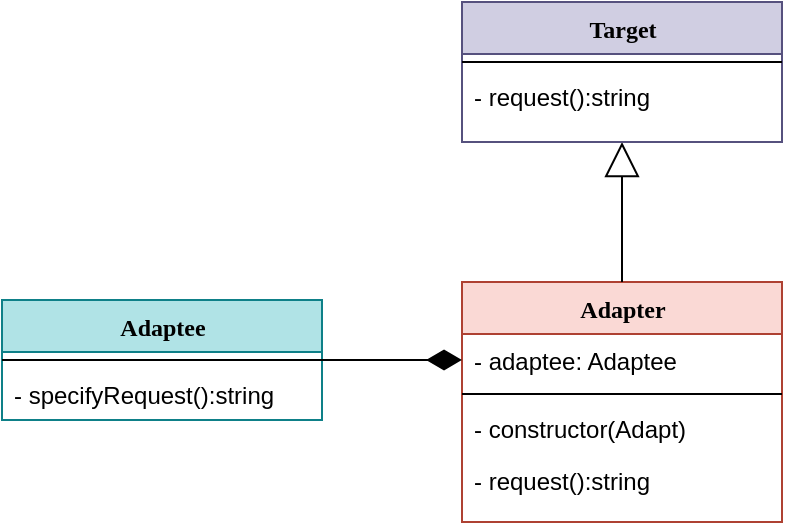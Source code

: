<mxfile version="14.0.5" type="device"><diagram name="Page-1" id="9f46799a-70d6-7492-0946-bef42562c5a5"><mxGraphModel dx="1374" dy="713" grid="1" gridSize="10" guides="1" tooltips="1" connect="1" arrows="1" fold="1" page="1" pageScale="1" pageWidth="1100" pageHeight="850" background="#ffffff" math="0" shadow="0"><root><mxCell id="0"/><mxCell id="1" parent="0"/><mxCell id="ZSr5cvUZmHu-_0xO7EGU-1" value="Adapter" style="swimlane;html=1;fontStyle=1;align=center;verticalAlign=top;childLayout=stackLayout;horizontal=1;startSize=26;horizontalStack=0;resizeParent=1;resizeLast=0;collapsible=1;marginBottom=0;swimlaneFillColor=#ffffff;rounded=0;shadow=0;comic=0;labelBackgroundColor=none;strokeWidth=1;fillColor=#fad9d5;fontFamily=Verdana;fontSize=12;strokeColor=#ae4132;" vertex="1" parent="1"><mxGeometry x="350" y="260" width="160" height="120" as="geometry"/></mxCell><mxCell id="ZSr5cvUZmHu-_0xO7EGU-2" value="- adaptee: Adaptee" style="text;html=1;strokeColor=none;fillColor=none;align=left;verticalAlign=top;spacingLeft=4;spacingRight=4;whiteSpace=wrap;overflow=hidden;rotatable=0;points=[[0,0.5],[1,0.5]];portConstraint=eastwest;" vertex="1" parent="ZSr5cvUZmHu-_0xO7EGU-1"><mxGeometry y="26" width="160" height="26" as="geometry"/></mxCell><mxCell id="ZSr5cvUZmHu-_0xO7EGU-7" value="" style="line;html=1;strokeWidth=1;fillColor=none;align=left;verticalAlign=middle;spacingTop=-1;spacingLeft=3;spacingRight=3;rotatable=0;labelPosition=right;points=[];portConstraint=eastwest;" vertex="1" parent="ZSr5cvUZmHu-_0xO7EGU-1"><mxGeometry y="52" width="160" height="8" as="geometry"/></mxCell><mxCell id="ZSr5cvUZmHu-_0xO7EGU-12" value="- constructor(Adapt)" style="text;html=1;strokeColor=none;fillColor=none;align=left;verticalAlign=top;spacingLeft=4;spacingRight=4;whiteSpace=wrap;overflow=hidden;rotatable=0;points=[[0,0.5],[1,0.5]];portConstraint=eastwest;" vertex="1" parent="ZSr5cvUZmHu-_0xO7EGU-1"><mxGeometry y="60" width="160" height="26" as="geometry"/></mxCell><mxCell id="ZSr5cvUZmHu-_0xO7EGU-24" value="- request():string" style="text;html=1;strokeColor=none;fillColor=none;align=left;verticalAlign=top;spacingLeft=4;spacingRight=4;whiteSpace=wrap;overflow=hidden;rotatable=0;points=[[0,0.5],[1,0.5]];portConstraint=eastwest;" vertex="1" parent="ZSr5cvUZmHu-_0xO7EGU-1"><mxGeometry y="86" width="160" height="26" as="geometry"/></mxCell><mxCell id="ZSr5cvUZmHu-_0xO7EGU-13" value="Adaptee" style="swimlane;html=1;fontStyle=1;align=center;verticalAlign=top;childLayout=stackLayout;horizontal=1;startSize=26;horizontalStack=0;resizeParent=1;resizeLast=0;collapsible=1;marginBottom=0;swimlaneFillColor=#ffffff;rounded=0;shadow=0;comic=0;labelBackgroundColor=none;strokeWidth=1;fillColor=#b0e3e6;fontFamily=Verdana;fontSize=12;strokeColor=#0e8088;" vertex="1" parent="1"><mxGeometry x="120" y="269" width="160" height="60" as="geometry"/></mxCell><mxCell id="ZSr5cvUZmHu-_0xO7EGU-15" value="" style="line;html=1;strokeWidth=1;fillColor=none;align=left;verticalAlign=middle;spacingTop=-1;spacingLeft=3;spacingRight=3;rotatable=0;labelPosition=right;points=[];portConstraint=eastwest;" vertex="1" parent="ZSr5cvUZmHu-_0xO7EGU-13"><mxGeometry y="26" width="160" height="8" as="geometry"/></mxCell><mxCell id="ZSr5cvUZmHu-_0xO7EGU-16" value="- specifyRequest():string" style="text;html=1;strokeColor=none;fillColor=none;align=left;verticalAlign=top;spacingLeft=4;spacingRight=4;whiteSpace=wrap;overflow=hidden;rotatable=0;points=[[0,0.5],[1,0.5]];portConstraint=eastwest;" vertex="1" parent="ZSr5cvUZmHu-_0xO7EGU-13"><mxGeometry y="34" width="160" height="26" as="geometry"/></mxCell><mxCell id="ZSr5cvUZmHu-_0xO7EGU-22" style="edgeStyle=orthogonalEdgeStyle;rounded=0;orthogonalLoop=1;jettySize=auto;html=1;exitX=0.5;exitY=1;exitDx=0;exitDy=0;entryX=0.5;entryY=0;entryDx=0;entryDy=0;startArrow=block;startFill=0;startSize=15;endArrow=none;endFill=0;" edge="1" parent="1" source="ZSr5cvUZmHu-_0xO7EGU-18" target="ZSr5cvUZmHu-_0xO7EGU-1"><mxGeometry relative="1" as="geometry"/></mxCell><mxCell id="ZSr5cvUZmHu-_0xO7EGU-18" value="Target" style="swimlane;html=1;fontStyle=1;align=center;verticalAlign=top;childLayout=stackLayout;horizontal=1;startSize=26;horizontalStack=0;resizeParent=1;resizeLast=0;collapsible=1;marginBottom=0;swimlaneFillColor=#ffffff;rounded=0;shadow=0;comic=0;labelBackgroundColor=none;strokeWidth=1;fillColor=#d0cee2;fontFamily=Verdana;fontSize=12;strokeColor=#56517e;" vertex="1" parent="1"><mxGeometry x="350" y="120" width="160" height="70" as="geometry"/></mxCell><mxCell id="ZSr5cvUZmHu-_0xO7EGU-19" value="" style="line;html=1;strokeWidth=1;fillColor=none;align=left;verticalAlign=middle;spacingTop=-1;spacingLeft=3;spacingRight=3;rotatable=0;labelPosition=right;points=[];portConstraint=eastwest;" vertex="1" parent="ZSr5cvUZmHu-_0xO7EGU-18"><mxGeometry y="26" width="160" height="8" as="geometry"/></mxCell><mxCell id="ZSr5cvUZmHu-_0xO7EGU-20" value="- request():string" style="text;html=1;strokeColor=none;fillColor=none;align=left;verticalAlign=top;spacingLeft=4;spacingRight=4;whiteSpace=wrap;overflow=hidden;rotatable=0;points=[[0,0.5],[1,0.5]];portConstraint=eastwest;" vertex="1" parent="ZSr5cvUZmHu-_0xO7EGU-18"><mxGeometry y="34" width="160" height="26" as="geometry"/></mxCell><mxCell id="ZSr5cvUZmHu-_0xO7EGU-23" style="edgeStyle=orthogonalEdgeStyle;rounded=0;orthogonalLoop=1;jettySize=auto;html=1;exitX=0;exitY=0.5;exitDx=0;exitDy=0;entryX=1;entryY=0.5;entryDx=0;entryDy=0;startArrow=diamondThin;startFill=1;startSize=15;endArrow=none;endFill=0;" edge="1" parent="1" source="ZSr5cvUZmHu-_0xO7EGU-2" target="ZSr5cvUZmHu-_0xO7EGU-13"><mxGeometry relative="1" as="geometry"/></mxCell></root></mxGraphModel></diagram></mxfile>